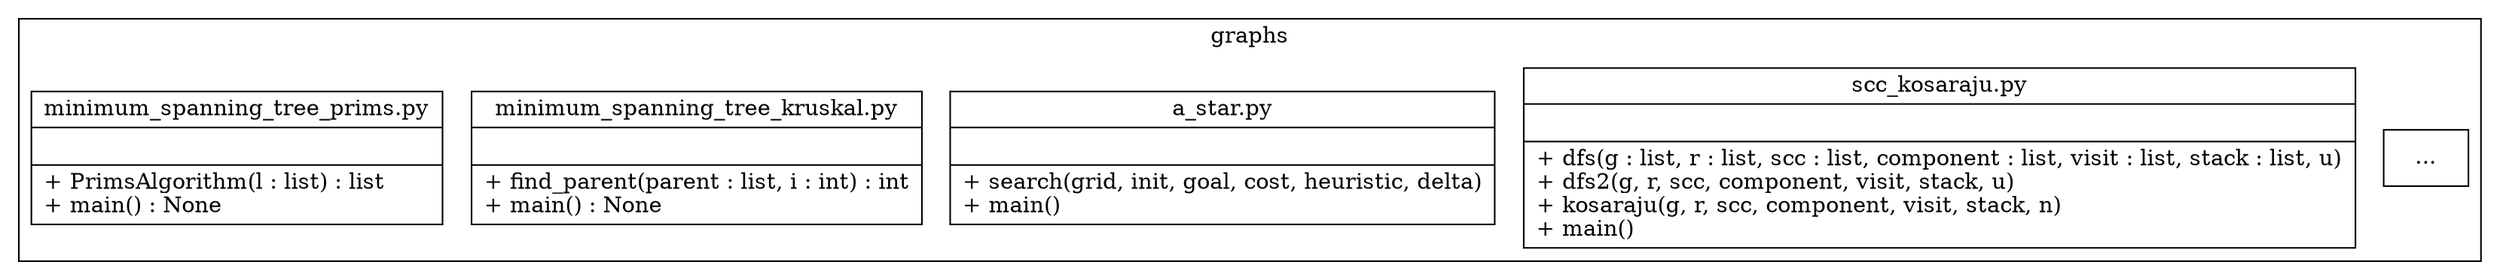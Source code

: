 digraph G {
    node [shape=record];

    subgraph cluster_graphs {
        label="graphs";
        "...";
        "scc_kosaraju.py" [label="{scc_kosaraju.py|\l|+ dfs(g : list, r : list, scc : list, component : list, visit : list, stack : list, u)\l+ dfs2(g, r, scc, component, visit, stack, u)\l+ kosaraju(g, r, scc, component, visit, stack, n)\l+ main()\l}"];
        "a_star.py" [label="{a_star.py|\l|+ search(grid, init, goal, cost, heuristic, delta)\l+ main()\l}"];
        "minimum_spanning_tree_kruskal.py" [label="{minimum_spanning_tree_kruskal.py|\l|+ find_parent(parent : list, i : int) : int\l+ main() : None\l}"];
        "minimum_spanning_tree_prims.py" [label="{minimum_spanning_tree_prims.py|\l|+ PrimsAlgorithm(l : list) : list\l+ main() : None\l}"];
    }
}
